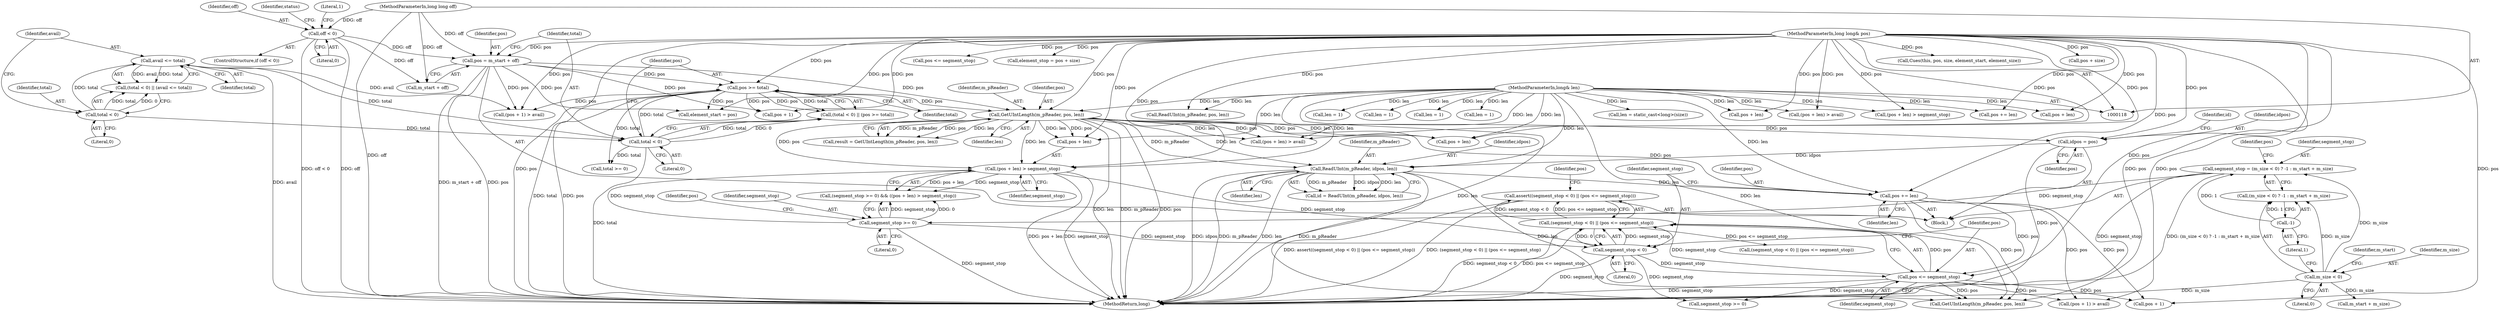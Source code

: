 digraph "0_Android_04839626ed859623901ebd3a5fd483982186b59d_183@API" {
"1000266" [label="(Call,assert((segment_stop < 0) || (pos <= segment_stop)))"];
"1000267" [label="(Call,(segment_stop < 0) || (pos <= segment_stop))"];
"1000268" [label="(Call,segment_stop < 0)"];
"1000231" [label="(Call,(pos + len) > segment_stop)"];
"1000204" [label="(Call,GetUIntLength(m_pReader, pos, len))"];
"1000120" [label="(MethodParameterIn,long long& pos)"];
"1000158" [label="(Call,pos = m_start + off)"];
"1000128" [label="(Call,off < 0)"];
"1000119" [label="(MethodParameterIn,long long off)"];
"1000168" [label="(Call,pos >= total)"];
"1000165" [label="(Call,total < 0)"];
"1000155" [label="(Call,avail <= total)"];
"1000152" [label="(Call,total < 0)"];
"1000121" [label="(MethodParameterIn,long& len)"];
"1000228" [label="(Call,segment_stop >= 0)"];
"1000178" [label="(Call,segment_stop = (m_size < 0) ? -1 : m_start + m_size)"];
"1000184" [label="(Call,-1)"];
"1000181" [label="(Call,m_size < 0)"];
"1000271" [label="(Call,pos <= segment_stop)"];
"1000263" [label="(Call,pos += len)"];
"1000253" [label="(Call,ReadUInt(m_pReader, idpos, len))"];
"1000247" [label="(Call,idpos = pos)"];
"1000120" [label="(MethodParameterIn,long long& pos)"];
"1000351" [label="(Call,pos += len)"];
"1000227" [label="(Call,(segment_stop >= 0) && ((pos + len) > segment_stop))"];
"1000365" [label="(Call,pos + size)"];
"1000160" [label="(Call,m_start + off)"];
"1000202" [label="(Call,result = GetUIntLength(m_pReader, pos, len))"];
"1000324" [label="(Call,pos + len)"];
"1000129" [label="(Identifier,off)"];
"1000277" [label="(Identifier,pos)"];
"1000156" [label="(Identifier,avail)"];
"1000184" [label="(Call,-1)"];
"1000165" [label="(Call,total < 0)"];
"1000233" [label="(Identifier,pos)"];
"1000152" [label="(Call,total < 0)"];
"1000254" [label="(Identifier,m_pReader)"];
"1000355" [label="(Call,(segment_stop < 0) || (pos <= segment_stop))"];
"1000269" [label="(Identifier,segment_stop)"];
"1000157" [label="(Identifier,total)"];
"1000159" [label="(Identifier,pos)"];
"1000272" [label="(Identifier,pos)"];
"1000255" [label="(Identifier,idpos)"];
"1000186" [label="(Call,m_start + m_size)"];
"1000221" [label="(Call,len = 1)"];
"1000187" [label="(Identifier,m_start)"];
"1000267" [label="(Call,(segment_stop < 0) || (pos <= segment_stop))"];
"1000183" [label="(Literal,0)"];
"1000138" [label="(Identifier,status)"];
"1000154" [label="(Literal,0)"];
"1000281" [label="(Call,len = 1)"];
"1000251" [label="(Call,id = ReadUInt(m_pReader, idpos, len))"];
"1000181" [label="(Call,m_size < 0)"];
"1000168" [label="(Call,pos >= total)"];
"1000174" [label="(Call,element_start = pos)"];
"1000248" [label="(Identifier,idpos)"];
"1000204" [label="(Call,GetUIntLength(m_pReader, pos, len))"];
"1000288" [label="(Call,GetUIntLength(m_pReader, pos, len))"];
"1000273" [label="(Identifier,segment_stop)"];
"1000268" [label="(Call,segment_stop < 0)"];
"1000323" [label="(Call,(pos + len) > avail)"];
"1000122" [label="(Block,)"];
"1000127" [label="(ControlStructure,if (off < 0))"];
"1000380" [label="(Call,total >= 0)"];
"1000178" [label="(Call,segment_stop = (m_size < 0) ? -1 : m_start + m_size)"];
"1000266" [label="(Call,assert((segment_stop < 0) || (pos <= segment_stop)))"];
"1000228" [label="(Call,segment_stop >= 0)"];
"1000270" [label="(Literal,0)"];
"1000275" [label="(Call,(pos + 1) > avail)"];
"1000170" [label="(Identifier,total)"];
"1000166" [label="(Identifier,total)"];
"1000359" [label="(Call,pos <= segment_stop)"];
"1000128" [label="(Call,off < 0)"];
"1000315" [label="(Call,(pos + len) > segment_stop)"];
"1000240" [label="(Call,pos + len)"];
"1000169" [label="(Identifier,pos)"];
"1000235" [label="(Identifier,segment_stop)"];
"1000196" [label="(Call,len = 1)"];
"1000316" [label="(Call,pos + len)"];
"1000265" [label="(Identifier,len)"];
"1000252" [label="(Identifier,id)"];
"1000305" [label="(Call,len = 1)"];
"1000151" [label="(Call,(total < 0) || (avail <= total))"];
"1000153" [label="(Identifier,total)"];
"1000164" [label="(Call,(total < 0) || (pos >= total))"];
"1000229" [label="(Identifier,segment_stop)"];
"1000192" [label="(Identifier,pos)"];
"1000231" [label="(Call,(pos + len) > segment_stop)"];
"1000182" [label="(Identifier,m_size)"];
"1000417" [label="(MethodReturn,long)"];
"1000249" [label="(Identifier,pos)"];
"1000363" [label="(Call,element_stop = pos + size)"];
"1000179" [label="(Identifier,segment_stop)"];
"1000256" [label="(Identifier,len)"];
"1000271" [label="(Call,pos <= segment_stop)"];
"1000206" [label="(Identifier,pos)"];
"1000205" [label="(Identifier,m_pReader)"];
"1000207" [label="(Identifier,len)"];
"1000185" [label="(Literal,1)"];
"1000130" [label="(Literal,0)"];
"1000312" [label="(Call,segment_stop >= 0)"];
"1000121" [label="(MethodParameterIn,long& len)"];
"1000253" [label="(Call,ReadUInt(m_pReader, idpos, len))"];
"1000167" [label="(Literal,0)"];
"1000180" [label="(Call,(m_size < 0) ? -1 : m_start + m_size)"];
"1000276" [label="(Call,pos + 1)"];
"1000232" [label="(Call,pos + len)"];
"1000119" [label="(MethodParameterIn,long long off)"];
"1000388" [label="(Call,len = static_cast<long>(size))"];
"1000264" [label="(Identifier,pos)"];
"1000190" [label="(Call,(pos + 1) > avail)"];
"1000407" [label="(Call,Cues(this, pos, size, element_start, element_size))"];
"1000191" [label="(Call,pos + 1)"];
"1000247" [label="(Call,idpos = pos)"];
"1000155" [label="(Call,avail <= total)"];
"1000263" [label="(Call,pos += len)"];
"1000158" [label="(Call,pos = m_start + off)"];
"1000133" [label="(Literal,1)"];
"1000333" [label="(Call,ReadUInt(m_pReader, pos, len))"];
"1000230" [label="(Literal,0)"];
"1000239" [label="(Call,(pos + len) > avail)"];
"1000266" -> "1000122"  [label="AST: "];
"1000266" -> "1000267"  [label="CFG: "];
"1000267" -> "1000266"  [label="AST: "];
"1000277" -> "1000266"  [label="CFG: "];
"1000266" -> "1000417"  [label="DDG: (segment_stop < 0) || (pos <= segment_stop)"];
"1000266" -> "1000417"  [label="DDG: assert((segment_stop < 0) || (pos <= segment_stop))"];
"1000267" -> "1000266"  [label="DDG: segment_stop < 0"];
"1000267" -> "1000266"  [label="DDG: pos <= segment_stop"];
"1000267" -> "1000268"  [label="CFG: "];
"1000267" -> "1000271"  [label="CFG: "];
"1000268" -> "1000267"  [label="AST: "];
"1000271" -> "1000267"  [label="AST: "];
"1000267" -> "1000417"  [label="DDG: segment_stop < 0"];
"1000267" -> "1000417"  [label="DDG: pos <= segment_stop"];
"1000268" -> "1000267"  [label="DDG: segment_stop"];
"1000268" -> "1000267"  [label="DDG: 0"];
"1000271" -> "1000267"  [label="DDG: pos"];
"1000271" -> "1000267"  [label="DDG: segment_stop"];
"1000267" -> "1000355"  [label="DDG: pos <= segment_stop"];
"1000268" -> "1000270"  [label="CFG: "];
"1000269" -> "1000268"  [label="AST: "];
"1000270" -> "1000268"  [label="AST: "];
"1000272" -> "1000268"  [label="CFG: "];
"1000268" -> "1000417"  [label="DDG: segment_stop"];
"1000231" -> "1000268"  [label="DDG: segment_stop"];
"1000228" -> "1000268"  [label="DDG: segment_stop"];
"1000268" -> "1000271"  [label="DDG: segment_stop"];
"1000268" -> "1000312"  [label="DDG: segment_stop"];
"1000231" -> "1000227"  [label="AST: "];
"1000231" -> "1000235"  [label="CFG: "];
"1000232" -> "1000231"  [label="AST: "];
"1000235" -> "1000231"  [label="AST: "];
"1000227" -> "1000231"  [label="CFG: "];
"1000231" -> "1000417"  [label="DDG: segment_stop"];
"1000231" -> "1000417"  [label="DDG: pos + len"];
"1000231" -> "1000227"  [label="DDG: pos + len"];
"1000231" -> "1000227"  [label="DDG: segment_stop"];
"1000204" -> "1000231"  [label="DDG: pos"];
"1000204" -> "1000231"  [label="DDG: len"];
"1000120" -> "1000231"  [label="DDG: pos"];
"1000121" -> "1000231"  [label="DDG: len"];
"1000228" -> "1000231"  [label="DDG: segment_stop"];
"1000204" -> "1000202"  [label="AST: "];
"1000204" -> "1000207"  [label="CFG: "];
"1000205" -> "1000204"  [label="AST: "];
"1000206" -> "1000204"  [label="AST: "];
"1000207" -> "1000204"  [label="AST: "];
"1000202" -> "1000204"  [label="CFG: "];
"1000204" -> "1000417"  [label="DDG: pos"];
"1000204" -> "1000417"  [label="DDG: len"];
"1000204" -> "1000417"  [label="DDG: m_pReader"];
"1000204" -> "1000202"  [label="DDG: m_pReader"];
"1000204" -> "1000202"  [label="DDG: pos"];
"1000204" -> "1000202"  [label="DDG: len"];
"1000120" -> "1000204"  [label="DDG: pos"];
"1000158" -> "1000204"  [label="DDG: pos"];
"1000168" -> "1000204"  [label="DDG: pos"];
"1000121" -> "1000204"  [label="DDG: len"];
"1000204" -> "1000232"  [label="DDG: pos"];
"1000204" -> "1000232"  [label="DDG: len"];
"1000204" -> "1000239"  [label="DDG: pos"];
"1000204" -> "1000239"  [label="DDG: len"];
"1000204" -> "1000240"  [label="DDG: pos"];
"1000204" -> "1000240"  [label="DDG: len"];
"1000204" -> "1000247"  [label="DDG: pos"];
"1000204" -> "1000253"  [label="DDG: m_pReader"];
"1000204" -> "1000253"  [label="DDG: len"];
"1000204" -> "1000263"  [label="DDG: pos"];
"1000120" -> "1000118"  [label="AST: "];
"1000120" -> "1000417"  [label="DDG: pos"];
"1000120" -> "1000158"  [label="DDG: pos"];
"1000120" -> "1000168"  [label="DDG: pos"];
"1000120" -> "1000174"  [label="DDG: pos"];
"1000120" -> "1000190"  [label="DDG: pos"];
"1000120" -> "1000191"  [label="DDG: pos"];
"1000120" -> "1000232"  [label="DDG: pos"];
"1000120" -> "1000239"  [label="DDG: pos"];
"1000120" -> "1000240"  [label="DDG: pos"];
"1000120" -> "1000247"  [label="DDG: pos"];
"1000120" -> "1000263"  [label="DDG: pos"];
"1000120" -> "1000271"  [label="DDG: pos"];
"1000120" -> "1000275"  [label="DDG: pos"];
"1000120" -> "1000276"  [label="DDG: pos"];
"1000120" -> "1000288"  [label="DDG: pos"];
"1000120" -> "1000315"  [label="DDG: pos"];
"1000120" -> "1000316"  [label="DDG: pos"];
"1000120" -> "1000323"  [label="DDG: pos"];
"1000120" -> "1000324"  [label="DDG: pos"];
"1000120" -> "1000333"  [label="DDG: pos"];
"1000120" -> "1000351"  [label="DDG: pos"];
"1000120" -> "1000359"  [label="DDG: pos"];
"1000120" -> "1000363"  [label="DDG: pos"];
"1000120" -> "1000365"  [label="DDG: pos"];
"1000120" -> "1000407"  [label="DDG: pos"];
"1000158" -> "1000122"  [label="AST: "];
"1000158" -> "1000160"  [label="CFG: "];
"1000159" -> "1000158"  [label="AST: "];
"1000160" -> "1000158"  [label="AST: "];
"1000166" -> "1000158"  [label="CFG: "];
"1000158" -> "1000417"  [label="DDG: pos"];
"1000158" -> "1000417"  [label="DDG: m_start + off"];
"1000128" -> "1000158"  [label="DDG: off"];
"1000119" -> "1000158"  [label="DDG: off"];
"1000158" -> "1000168"  [label="DDG: pos"];
"1000158" -> "1000174"  [label="DDG: pos"];
"1000158" -> "1000190"  [label="DDG: pos"];
"1000158" -> "1000191"  [label="DDG: pos"];
"1000128" -> "1000127"  [label="AST: "];
"1000128" -> "1000130"  [label="CFG: "];
"1000129" -> "1000128"  [label="AST: "];
"1000130" -> "1000128"  [label="AST: "];
"1000133" -> "1000128"  [label="CFG: "];
"1000138" -> "1000128"  [label="CFG: "];
"1000128" -> "1000417"  [label="DDG: off"];
"1000128" -> "1000417"  [label="DDG: off < 0"];
"1000119" -> "1000128"  [label="DDG: off"];
"1000128" -> "1000160"  [label="DDG: off"];
"1000119" -> "1000118"  [label="AST: "];
"1000119" -> "1000417"  [label="DDG: off"];
"1000119" -> "1000160"  [label="DDG: off"];
"1000168" -> "1000164"  [label="AST: "];
"1000168" -> "1000170"  [label="CFG: "];
"1000169" -> "1000168"  [label="AST: "];
"1000170" -> "1000168"  [label="AST: "];
"1000164" -> "1000168"  [label="CFG: "];
"1000168" -> "1000417"  [label="DDG: pos"];
"1000168" -> "1000417"  [label="DDG: total"];
"1000168" -> "1000164"  [label="DDG: pos"];
"1000168" -> "1000164"  [label="DDG: total"];
"1000165" -> "1000168"  [label="DDG: total"];
"1000168" -> "1000174"  [label="DDG: pos"];
"1000168" -> "1000190"  [label="DDG: pos"];
"1000168" -> "1000191"  [label="DDG: pos"];
"1000168" -> "1000380"  [label="DDG: total"];
"1000165" -> "1000164"  [label="AST: "];
"1000165" -> "1000167"  [label="CFG: "];
"1000166" -> "1000165"  [label="AST: "];
"1000167" -> "1000165"  [label="AST: "];
"1000169" -> "1000165"  [label="CFG: "];
"1000164" -> "1000165"  [label="CFG: "];
"1000165" -> "1000417"  [label="DDG: total"];
"1000165" -> "1000164"  [label="DDG: total"];
"1000165" -> "1000164"  [label="DDG: 0"];
"1000155" -> "1000165"  [label="DDG: total"];
"1000152" -> "1000165"  [label="DDG: total"];
"1000165" -> "1000380"  [label="DDG: total"];
"1000155" -> "1000151"  [label="AST: "];
"1000155" -> "1000157"  [label="CFG: "];
"1000156" -> "1000155"  [label="AST: "];
"1000157" -> "1000155"  [label="AST: "];
"1000151" -> "1000155"  [label="CFG: "];
"1000155" -> "1000417"  [label="DDG: avail"];
"1000155" -> "1000151"  [label="DDG: avail"];
"1000155" -> "1000151"  [label="DDG: total"];
"1000152" -> "1000155"  [label="DDG: total"];
"1000155" -> "1000190"  [label="DDG: avail"];
"1000152" -> "1000151"  [label="AST: "];
"1000152" -> "1000154"  [label="CFG: "];
"1000153" -> "1000152"  [label="AST: "];
"1000154" -> "1000152"  [label="AST: "];
"1000156" -> "1000152"  [label="CFG: "];
"1000151" -> "1000152"  [label="CFG: "];
"1000152" -> "1000151"  [label="DDG: total"];
"1000152" -> "1000151"  [label="DDG: 0"];
"1000121" -> "1000118"  [label="AST: "];
"1000121" -> "1000417"  [label="DDG: len"];
"1000121" -> "1000196"  [label="DDG: len"];
"1000121" -> "1000221"  [label="DDG: len"];
"1000121" -> "1000232"  [label="DDG: len"];
"1000121" -> "1000239"  [label="DDG: len"];
"1000121" -> "1000240"  [label="DDG: len"];
"1000121" -> "1000253"  [label="DDG: len"];
"1000121" -> "1000263"  [label="DDG: len"];
"1000121" -> "1000281"  [label="DDG: len"];
"1000121" -> "1000288"  [label="DDG: len"];
"1000121" -> "1000305"  [label="DDG: len"];
"1000121" -> "1000315"  [label="DDG: len"];
"1000121" -> "1000316"  [label="DDG: len"];
"1000121" -> "1000323"  [label="DDG: len"];
"1000121" -> "1000324"  [label="DDG: len"];
"1000121" -> "1000333"  [label="DDG: len"];
"1000121" -> "1000351"  [label="DDG: len"];
"1000121" -> "1000388"  [label="DDG: len"];
"1000228" -> "1000227"  [label="AST: "];
"1000228" -> "1000230"  [label="CFG: "];
"1000229" -> "1000228"  [label="AST: "];
"1000230" -> "1000228"  [label="AST: "];
"1000233" -> "1000228"  [label="CFG: "];
"1000227" -> "1000228"  [label="CFG: "];
"1000228" -> "1000417"  [label="DDG: segment_stop"];
"1000228" -> "1000227"  [label="DDG: segment_stop"];
"1000228" -> "1000227"  [label="DDG: 0"];
"1000178" -> "1000228"  [label="DDG: segment_stop"];
"1000178" -> "1000122"  [label="AST: "];
"1000178" -> "1000180"  [label="CFG: "];
"1000179" -> "1000178"  [label="AST: "];
"1000180" -> "1000178"  [label="AST: "];
"1000192" -> "1000178"  [label="CFG: "];
"1000178" -> "1000417"  [label="DDG: segment_stop"];
"1000178" -> "1000417"  [label="DDG: (m_size < 0) ? -1 : m_start + m_size"];
"1000184" -> "1000178"  [label="DDG: 1"];
"1000181" -> "1000178"  [label="DDG: m_size"];
"1000184" -> "1000180"  [label="AST: "];
"1000184" -> "1000185"  [label="CFG: "];
"1000185" -> "1000184"  [label="AST: "];
"1000180" -> "1000184"  [label="CFG: "];
"1000184" -> "1000180"  [label="DDG: 1"];
"1000181" -> "1000180"  [label="AST: "];
"1000181" -> "1000183"  [label="CFG: "];
"1000182" -> "1000181"  [label="AST: "];
"1000183" -> "1000181"  [label="AST: "];
"1000185" -> "1000181"  [label="CFG: "];
"1000187" -> "1000181"  [label="CFG: "];
"1000181" -> "1000417"  [label="DDG: m_size"];
"1000181" -> "1000180"  [label="DDG: m_size"];
"1000181" -> "1000186"  [label="DDG: m_size"];
"1000271" -> "1000273"  [label="CFG: "];
"1000272" -> "1000271"  [label="AST: "];
"1000273" -> "1000271"  [label="AST: "];
"1000271" -> "1000417"  [label="DDG: segment_stop"];
"1000263" -> "1000271"  [label="DDG: pos"];
"1000271" -> "1000275"  [label="DDG: pos"];
"1000271" -> "1000276"  [label="DDG: pos"];
"1000271" -> "1000288"  [label="DDG: pos"];
"1000271" -> "1000312"  [label="DDG: segment_stop"];
"1000263" -> "1000122"  [label="AST: "];
"1000263" -> "1000265"  [label="CFG: "];
"1000264" -> "1000263"  [label="AST: "];
"1000265" -> "1000263"  [label="AST: "];
"1000269" -> "1000263"  [label="CFG: "];
"1000253" -> "1000263"  [label="DDG: len"];
"1000263" -> "1000275"  [label="DDG: pos"];
"1000263" -> "1000276"  [label="DDG: pos"];
"1000263" -> "1000288"  [label="DDG: pos"];
"1000253" -> "1000251"  [label="AST: "];
"1000253" -> "1000256"  [label="CFG: "];
"1000254" -> "1000253"  [label="AST: "];
"1000255" -> "1000253"  [label="AST: "];
"1000256" -> "1000253"  [label="AST: "];
"1000251" -> "1000253"  [label="CFG: "];
"1000253" -> "1000417"  [label="DDG: idpos"];
"1000253" -> "1000417"  [label="DDG: m_pReader"];
"1000253" -> "1000417"  [label="DDG: len"];
"1000253" -> "1000251"  [label="DDG: m_pReader"];
"1000253" -> "1000251"  [label="DDG: idpos"];
"1000253" -> "1000251"  [label="DDG: len"];
"1000247" -> "1000253"  [label="DDG: idpos"];
"1000253" -> "1000288"  [label="DDG: m_pReader"];
"1000253" -> "1000288"  [label="DDG: len"];
"1000247" -> "1000122"  [label="AST: "];
"1000247" -> "1000249"  [label="CFG: "];
"1000248" -> "1000247"  [label="AST: "];
"1000249" -> "1000247"  [label="AST: "];
"1000252" -> "1000247"  [label="CFG: "];
"1000247" -> "1000417"  [label="DDG: pos"];
}
